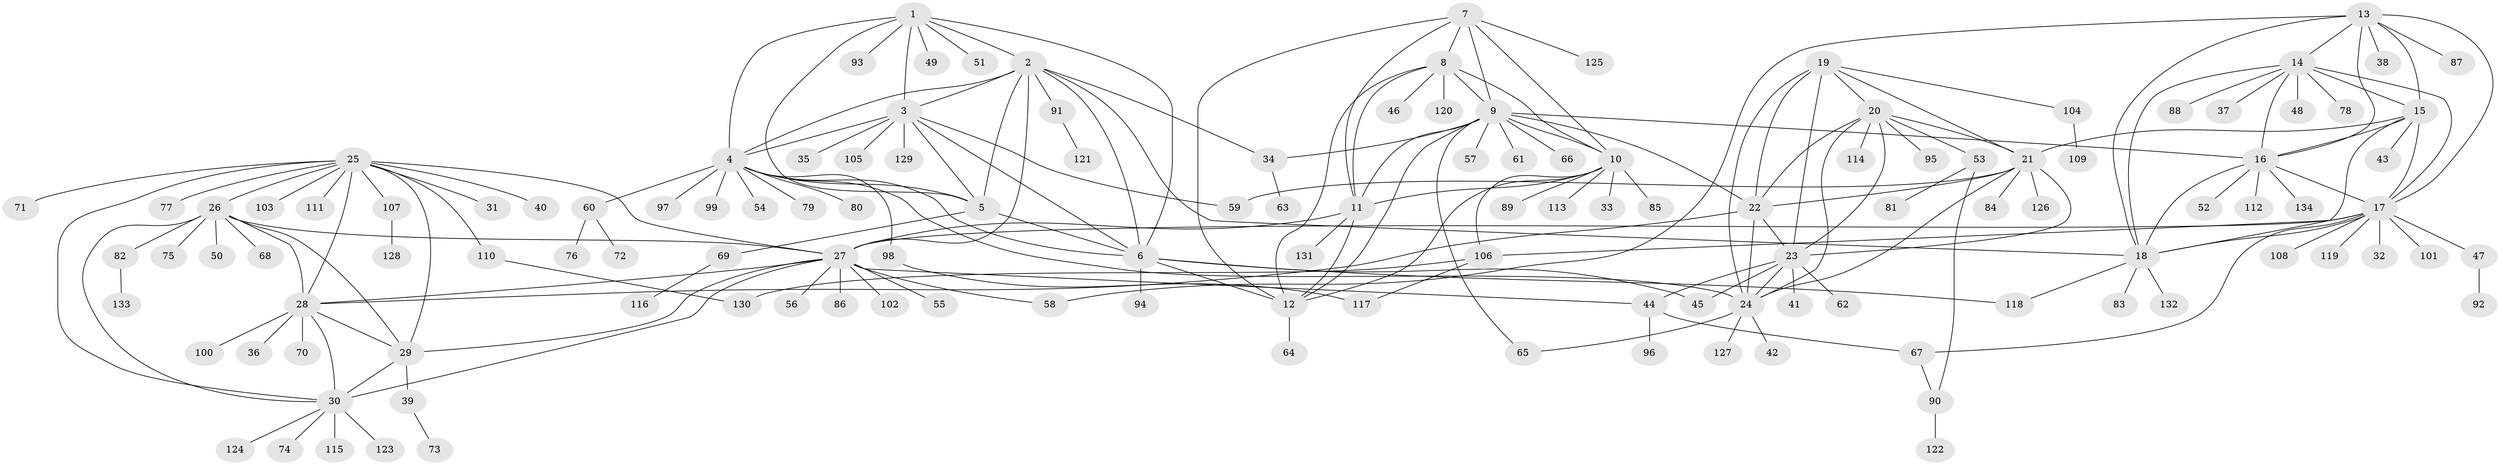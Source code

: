 // Generated by graph-tools (version 1.1) at 2025/54/03/09/25 04:54:08]
// undirected, 134 vertices, 201 edges
graph export_dot {
graph [start="1"]
  node [color=gray90,style=filled];
  1;
  2;
  3;
  4;
  5;
  6;
  7;
  8;
  9;
  10;
  11;
  12;
  13;
  14;
  15;
  16;
  17;
  18;
  19;
  20;
  21;
  22;
  23;
  24;
  25;
  26;
  27;
  28;
  29;
  30;
  31;
  32;
  33;
  34;
  35;
  36;
  37;
  38;
  39;
  40;
  41;
  42;
  43;
  44;
  45;
  46;
  47;
  48;
  49;
  50;
  51;
  52;
  53;
  54;
  55;
  56;
  57;
  58;
  59;
  60;
  61;
  62;
  63;
  64;
  65;
  66;
  67;
  68;
  69;
  70;
  71;
  72;
  73;
  74;
  75;
  76;
  77;
  78;
  79;
  80;
  81;
  82;
  83;
  84;
  85;
  86;
  87;
  88;
  89;
  90;
  91;
  92;
  93;
  94;
  95;
  96;
  97;
  98;
  99;
  100;
  101;
  102;
  103;
  104;
  105;
  106;
  107;
  108;
  109;
  110;
  111;
  112;
  113;
  114;
  115;
  116;
  117;
  118;
  119;
  120;
  121;
  122;
  123;
  124;
  125;
  126;
  127;
  128;
  129;
  130;
  131;
  132;
  133;
  134;
  1 -- 2;
  1 -- 3;
  1 -- 4;
  1 -- 5;
  1 -- 6;
  1 -- 49;
  1 -- 51;
  1 -- 93;
  2 -- 3;
  2 -- 4;
  2 -- 5;
  2 -- 6;
  2 -- 18;
  2 -- 27;
  2 -- 34;
  2 -- 91;
  3 -- 4;
  3 -- 5;
  3 -- 6;
  3 -- 35;
  3 -- 59;
  3 -- 105;
  3 -- 129;
  4 -- 5;
  4 -- 6;
  4 -- 24;
  4 -- 54;
  4 -- 60;
  4 -- 79;
  4 -- 80;
  4 -- 97;
  4 -- 98;
  4 -- 99;
  5 -- 6;
  5 -- 69;
  6 -- 12;
  6 -- 45;
  6 -- 94;
  6 -- 118;
  7 -- 8;
  7 -- 9;
  7 -- 10;
  7 -- 11;
  7 -- 12;
  7 -- 125;
  8 -- 9;
  8 -- 10;
  8 -- 11;
  8 -- 12;
  8 -- 46;
  8 -- 120;
  9 -- 10;
  9 -- 11;
  9 -- 12;
  9 -- 16;
  9 -- 22;
  9 -- 34;
  9 -- 57;
  9 -- 61;
  9 -- 65;
  9 -- 66;
  10 -- 11;
  10 -- 12;
  10 -- 33;
  10 -- 85;
  10 -- 89;
  10 -- 106;
  10 -- 113;
  11 -- 12;
  11 -- 27;
  11 -- 131;
  12 -- 64;
  13 -- 14;
  13 -- 15;
  13 -- 16;
  13 -- 17;
  13 -- 18;
  13 -- 38;
  13 -- 58;
  13 -- 87;
  14 -- 15;
  14 -- 16;
  14 -- 17;
  14 -- 18;
  14 -- 37;
  14 -- 48;
  14 -- 78;
  14 -- 88;
  15 -- 16;
  15 -- 17;
  15 -- 18;
  15 -- 21;
  15 -- 43;
  16 -- 17;
  16 -- 18;
  16 -- 52;
  16 -- 112;
  16 -- 134;
  17 -- 18;
  17 -- 27;
  17 -- 32;
  17 -- 47;
  17 -- 67;
  17 -- 101;
  17 -- 106;
  17 -- 108;
  17 -- 119;
  18 -- 83;
  18 -- 118;
  18 -- 132;
  19 -- 20;
  19 -- 21;
  19 -- 22;
  19 -- 23;
  19 -- 24;
  19 -- 104;
  20 -- 21;
  20 -- 22;
  20 -- 23;
  20 -- 24;
  20 -- 53;
  20 -- 95;
  20 -- 114;
  21 -- 22;
  21 -- 23;
  21 -- 24;
  21 -- 59;
  21 -- 84;
  21 -- 126;
  22 -- 23;
  22 -- 24;
  22 -- 28;
  23 -- 24;
  23 -- 41;
  23 -- 44;
  23 -- 45;
  23 -- 62;
  24 -- 42;
  24 -- 65;
  24 -- 127;
  25 -- 26;
  25 -- 27;
  25 -- 28;
  25 -- 29;
  25 -- 30;
  25 -- 31;
  25 -- 40;
  25 -- 71;
  25 -- 77;
  25 -- 103;
  25 -- 107;
  25 -- 110;
  25 -- 111;
  26 -- 27;
  26 -- 28;
  26 -- 29;
  26 -- 30;
  26 -- 50;
  26 -- 68;
  26 -- 75;
  26 -- 82;
  27 -- 28;
  27 -- 29;
  27 -- 30;
  27 -- 44;
  27 -- 55;
  27 -- 56;
  27 -- 58;
  27 -- 86;
  27 -- 102;
  28 -- 29;
  28 -- 30;
  28 -- 36;
  28 -- 70;
  28 -- 100;
  29 -- 30;
  29 -- 39;
  30 -- 74;
  30 -- 115;
  30 -- 123;
  30 -- 124;
  34 -- 63;
  39 -- 73;
  44 -- 67;
  44 -- 96;
  47 -- 92;
  53 -- 81;
  53 -- 90;
  60 -- 72;
  60 -- 76;
  67 -- 90;
  69 -- 116;
  82 -- 133;
  90 -- 122;
  91 -- 121;
  98 -- 117;
  104 -- 109;
  106 -- 117;
  106 -- 130;
  107 -- 128;
  110 -- 130;
}
